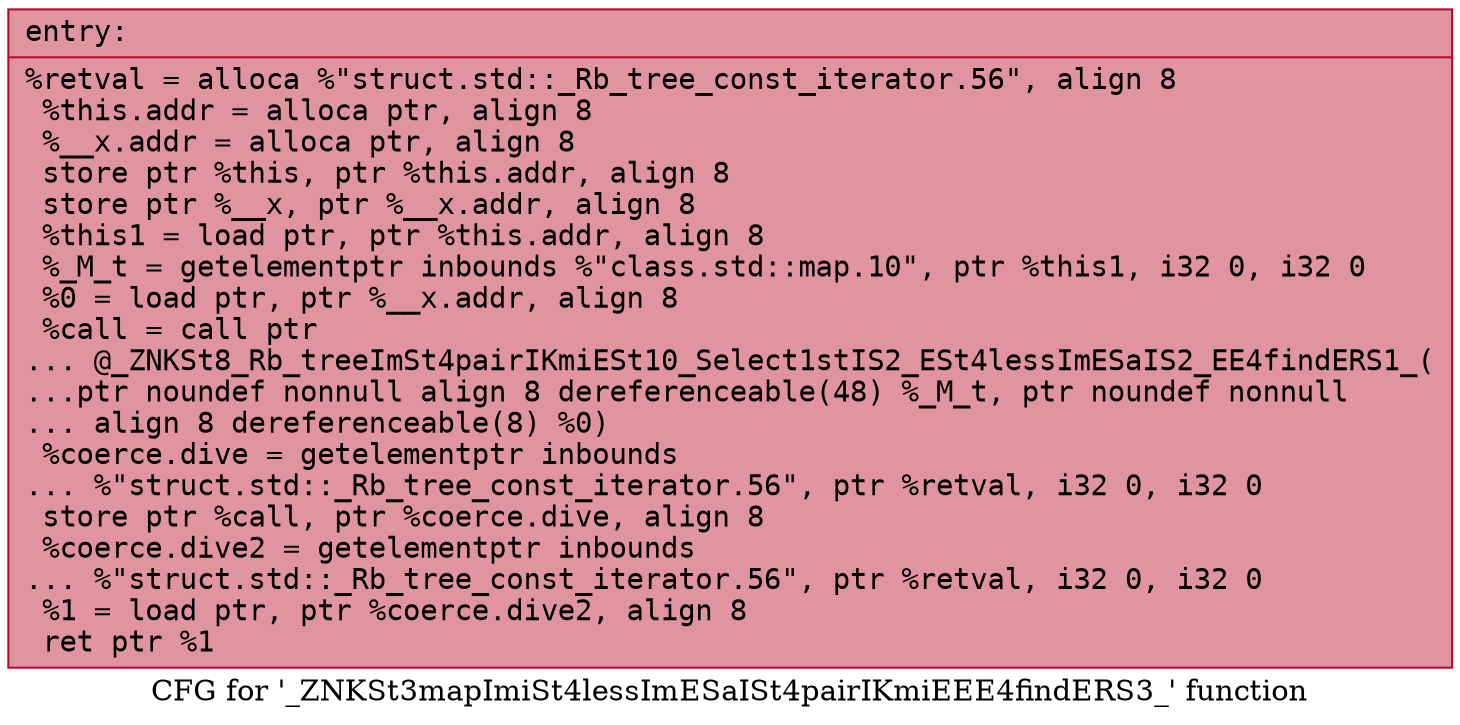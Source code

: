 digraph "CFG for '_ZNKSt3mapImiSt4lessImESaISt4pairIKmiEEE4findERS3_' function" {
	label="CFG for '_ZNKSt3mapImiSt4lessImESaISt4pairIKmiEEE4findERS3_' function";

	Node0x55dfe4c05710 [shape=record,color="#b70d28ff", style=filled, fillcolor="#b70d2870" fontname="Courier",label="{entry:\l|  %retval = alloca %\"struct.std::_Rb_tree_const_iterator.56\", align 8\l  %this.addr = alloca ptr, align 8\l  %__x.addr = alloca ptr, align 8\l  store ptr %this, ptr %this.addr, align 8\l  store ptr %__x, ptr %__x.addr, align 8\l  %this1 = load ptr, ptr %this.addr, align 8\l  %_M_t = getelementptr inbounds %\"class.std::map.10\", ptr %this1, i32 0, i32 0\l  %0 = load ptr, ptr %__x.addr, align 8\l  %call = call ptr\l... @_ZNKSt8_Rb_treeImSt4pairIKmiESt10_Select1stIS2_ESt4lessImESaIS2_EE4findERS1_(\l...ptr noundef nonnull align 8 dereferenceable(48) %_M_t, ptr noundef nonnull\l... align 8 dereferenceable(8) %0)\l  %coerce.dive = getelementptr inbounds\l... %\"struct.std::_Rb_tree_const_iterator.56\", ptr %retval, i32 0, i32 0\l  store ptr %call, ptr %coerce.dive, align 8\l  %coerce.dive2 = getelementptr inbounds\l... %\"struct.std::_Rb_tree_const_iterator.56\", ptr %retval, i32 0, i32 0\l  %1 = load ptr, ptr %coerce.dive2, align 8\l  ret ptr %1\l}"];
}
